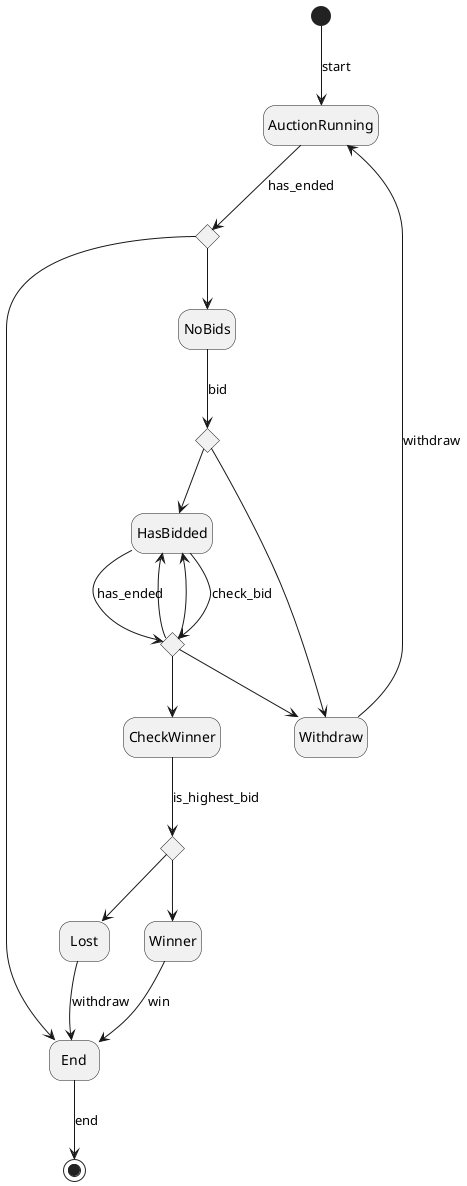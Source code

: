 @startuml
hide empty description
[*] --> AuctionRunning : start
End --> [*] : end
Lost --> End : withdraw
Winner --> End : win
Withdraw --> AuctionRunning : withdraw
state C_NoBids <<choice>>
NoBids --> C_NoBids: bid
C_NoBids --> HasBidded
C_NoBids --> Withdraw

state C_HasBidded <<choice>>
HasBidded --> C_HasBidded: check_bid
C_HasBidded --> HasBidded
C_HasBidded --> Withdraw

state C_HasBidded <<choice>>
HasBidded --> C_HasBidded: has_ended
C_HasBidded --> CheckWinner
C_HasBidded --> HasBidded

state C_AuctionRunning <<choice>>
AuctionRunning --> C_AuctionRunning: has_ended
C_AuctionRunning --> End
C_AuctionRunning --> NoBids

state C_CheckWinner <<choice>>
CheckWinner --> C_CheckWinner: is_highest_bid
C_CheckWinner --> Lost
C_CheckWinner --> Winner

@enduml
